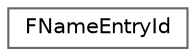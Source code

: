 digraph "Graphical Class Hierarchy"
{
 // INTERACTIVE_SVG=YES
 // LATEX_PDF_SIZE
  bgcolor="transparent";
  edge [fontname=Helvetica,fontsize=10,labelfontname=Helvetica,labelfontsize=10];
  node [fontname=Helvetica,fontsize=10,shape=box,height=0.2,width=0.4];
  rankdir="LR";
  Node0 [id="Node000000",label="FNameEntryId",height=0.2,width=0.4,color="grey40", fillcolor="white", style="filled",URL="$d8/dea/structFNameEntryId.html",tooltip="Opaque id to a deduplicated name."];
}

